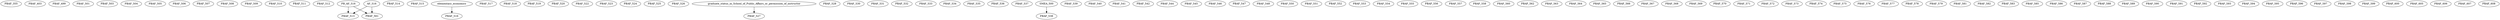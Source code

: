 digraph G {
    PBAF_355;
    PBAF_403;
    PBAF_499;
    PBAF_501;
    PBAF_503;
    PBAF_504;
    PBAF_505;
    PBAF_506;
    PBAF_507;
    PBAF_508;
    PBAF_509;
    PBAF_510;
    PBAF_511;
    PBAF_512;
    edge [color=black];
    PB_AF_516 -> PBAF_513;
    AF_516 -> PBAF_513;
    PBAF_514;
    PBAF_515;
    edge [color=black];
    elementary_economics -> PBAF_516;
    PBAF_517;
    PBAF_518;
    PBAF_519;
    PBAF_520;
    PBAF_522;
    PBAF_523;
    PBAF_524;
    PBAF_525;
    PBAF_526;
    edge [color=black];
    graduate_status_in_School_of_Public_Affairs_or_permission_of_instructor -> PBAF_527;
    PBAF_528;
    PBAF_530;
    PBAF_531;
    PBAF_532;
    PBAF_533;
    PBAF_534;
    PBAF_535;
    PBAF_536;
    PBAF_537;
    edge [color=black];
    SMEA_500 -> PBAF_538;
    PBAF_539;
    PBAF_540;
    PBAF_541;
    PBAF_542;
    PBAF_544;
    PBAF_545;
    PBAF_546;
    PBAF_547;
    PBAF_548;
    PBAF_550;
    PBAF_551;
    PBAF_552;
    PBAF_553;
    PBAF_554;
    PBAF_555;
    PBAF_556;
    PBAF_557;
    PBAF_558;
    PBAF_560;
    edge [color=black];
    PB_AF_516 -> PBAF_561;
    AF_516 -> PBAF_561;
    PBAF_562;
    PBAF_563;
    PBAF_564;
    PBAF_565;
    PBAF_566;
    PBAF_567;
    PBAF_568;
    PBAF_569;
    PBAF_570;
    PBAF_571;
    PBAF_572;
    PBAF_573;
    PBAF_574;
    PBAF_575;
    PBAF_576;
    PBAF_577;
    PBAF_578;
    PBAF_579;
    PBAF_581;
    PBAF_582;
    PBAF_583;
    PBAF_585;
    PBAF_586;
    PBAF_587;
    PBAF_588;
    PBAF_589;
    PBAF_590;
    PBAF_591;
    PBAF_592;
    PBAF_593;
    PBAF_594;
    PBAF_595;
    PBAF_596;
    PBAF_597;
    PBAF_598;
    PBAF_599;
    PBAF_600;
    PBAF_605;
    PBAF_606;
    PBAF_607;
    PBAF_608;
}
